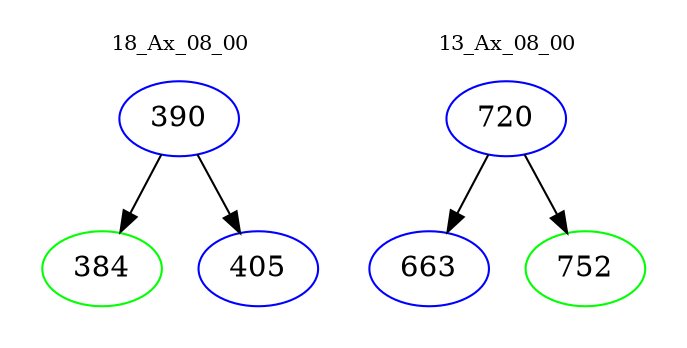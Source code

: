 digraph{
subgraph cluster_0 {
color = white
label = "18_Ax_08_00";
fontsize=10;
T0_390 [label="390", color="blue"]
T0_390 -> T0_384 [color="black"]
T0_384 [label="384", color="green"]
T0_390 -> T0_405 [color="black"]
T0_405 [label="405", color="blue"]
}
subgraph cluster_1 {
color = white
label = "13_Ax_08_00";
fontsize=10;
T1_720 [label="720", color="blue"]
T1_720 -> T1_663 [color="black"]
T1_663 [label="663", color="blue"]
T1_720 -> T1_752 [color="black"]
T1_752 [label="752", color="green"]
}
}
